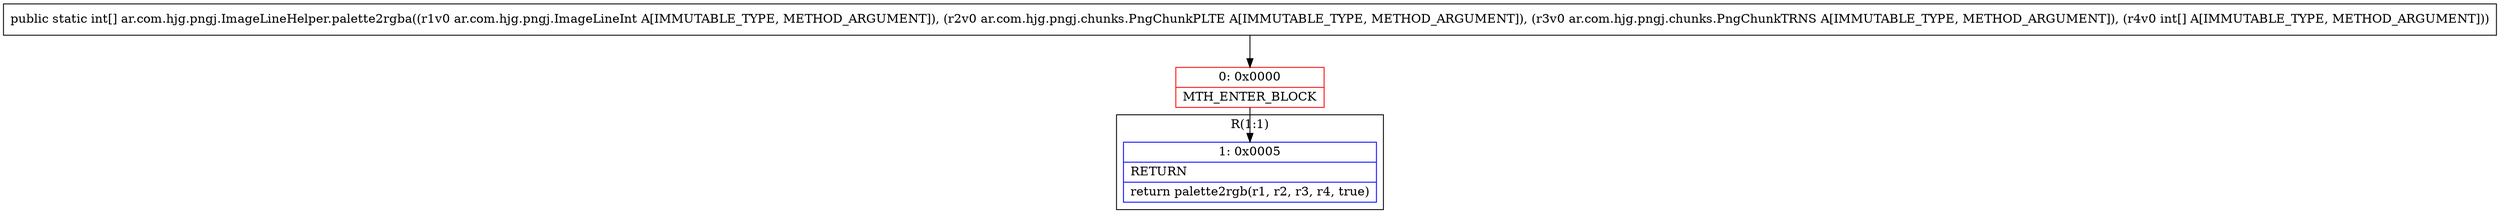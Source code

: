 digraph "CFG forar.com.hjg.pngj.ImageLineHelper.palette2rgba(Lar\/com\/hjg\/pngj\/ImageLineInt;Lar\/com\/hjg\/pngj\/chunks\/PngChunkPLTE;Lar\/com\/hjg\/pngj\/chunks\/PngChunkTRNS;[I)[I" {
subgraph cluster_Region_2086347773 {
label = "R(1:1)";
node [shape=record,color=blue];
Node_1 [shape=record,label="{1\:\ 0x0005|RETURN\l|return palette2rgb(r1, r2, r3, r4, true)\l}"];
}
Node_0 [shape=record,color=red,label="{0\:\ 0x0000|MTH_ENTER_BLOCK\l}"];
MethodNode[shape=record,label="{public static int[] ar.com.hjg.pngj.ImageLineHelper.palette2rgba((r1v0 ar.com.hjg.pngj.ImageLineInt A[IMMUTABLE_TYPE, METHOD_ARGUMENT]), (r2v0 ar.com.hjg.pngj.chunks.PngChunkPLTE A[IMMUTABLE_TYPE, METHOD_ARGUMENT]), (r3v0 ar.com.hjg.pngj.chunks.PngChunkTRNS A[IMMUTABLE_TYPE, METHOD_ARGUMENT]), (r4v0 int[] A[IMMUTABLE_TYPE, METHOD_ARGUMENT])) }"];
MethodNode -> Node_0;
Node_0 -> Node_1;
}

